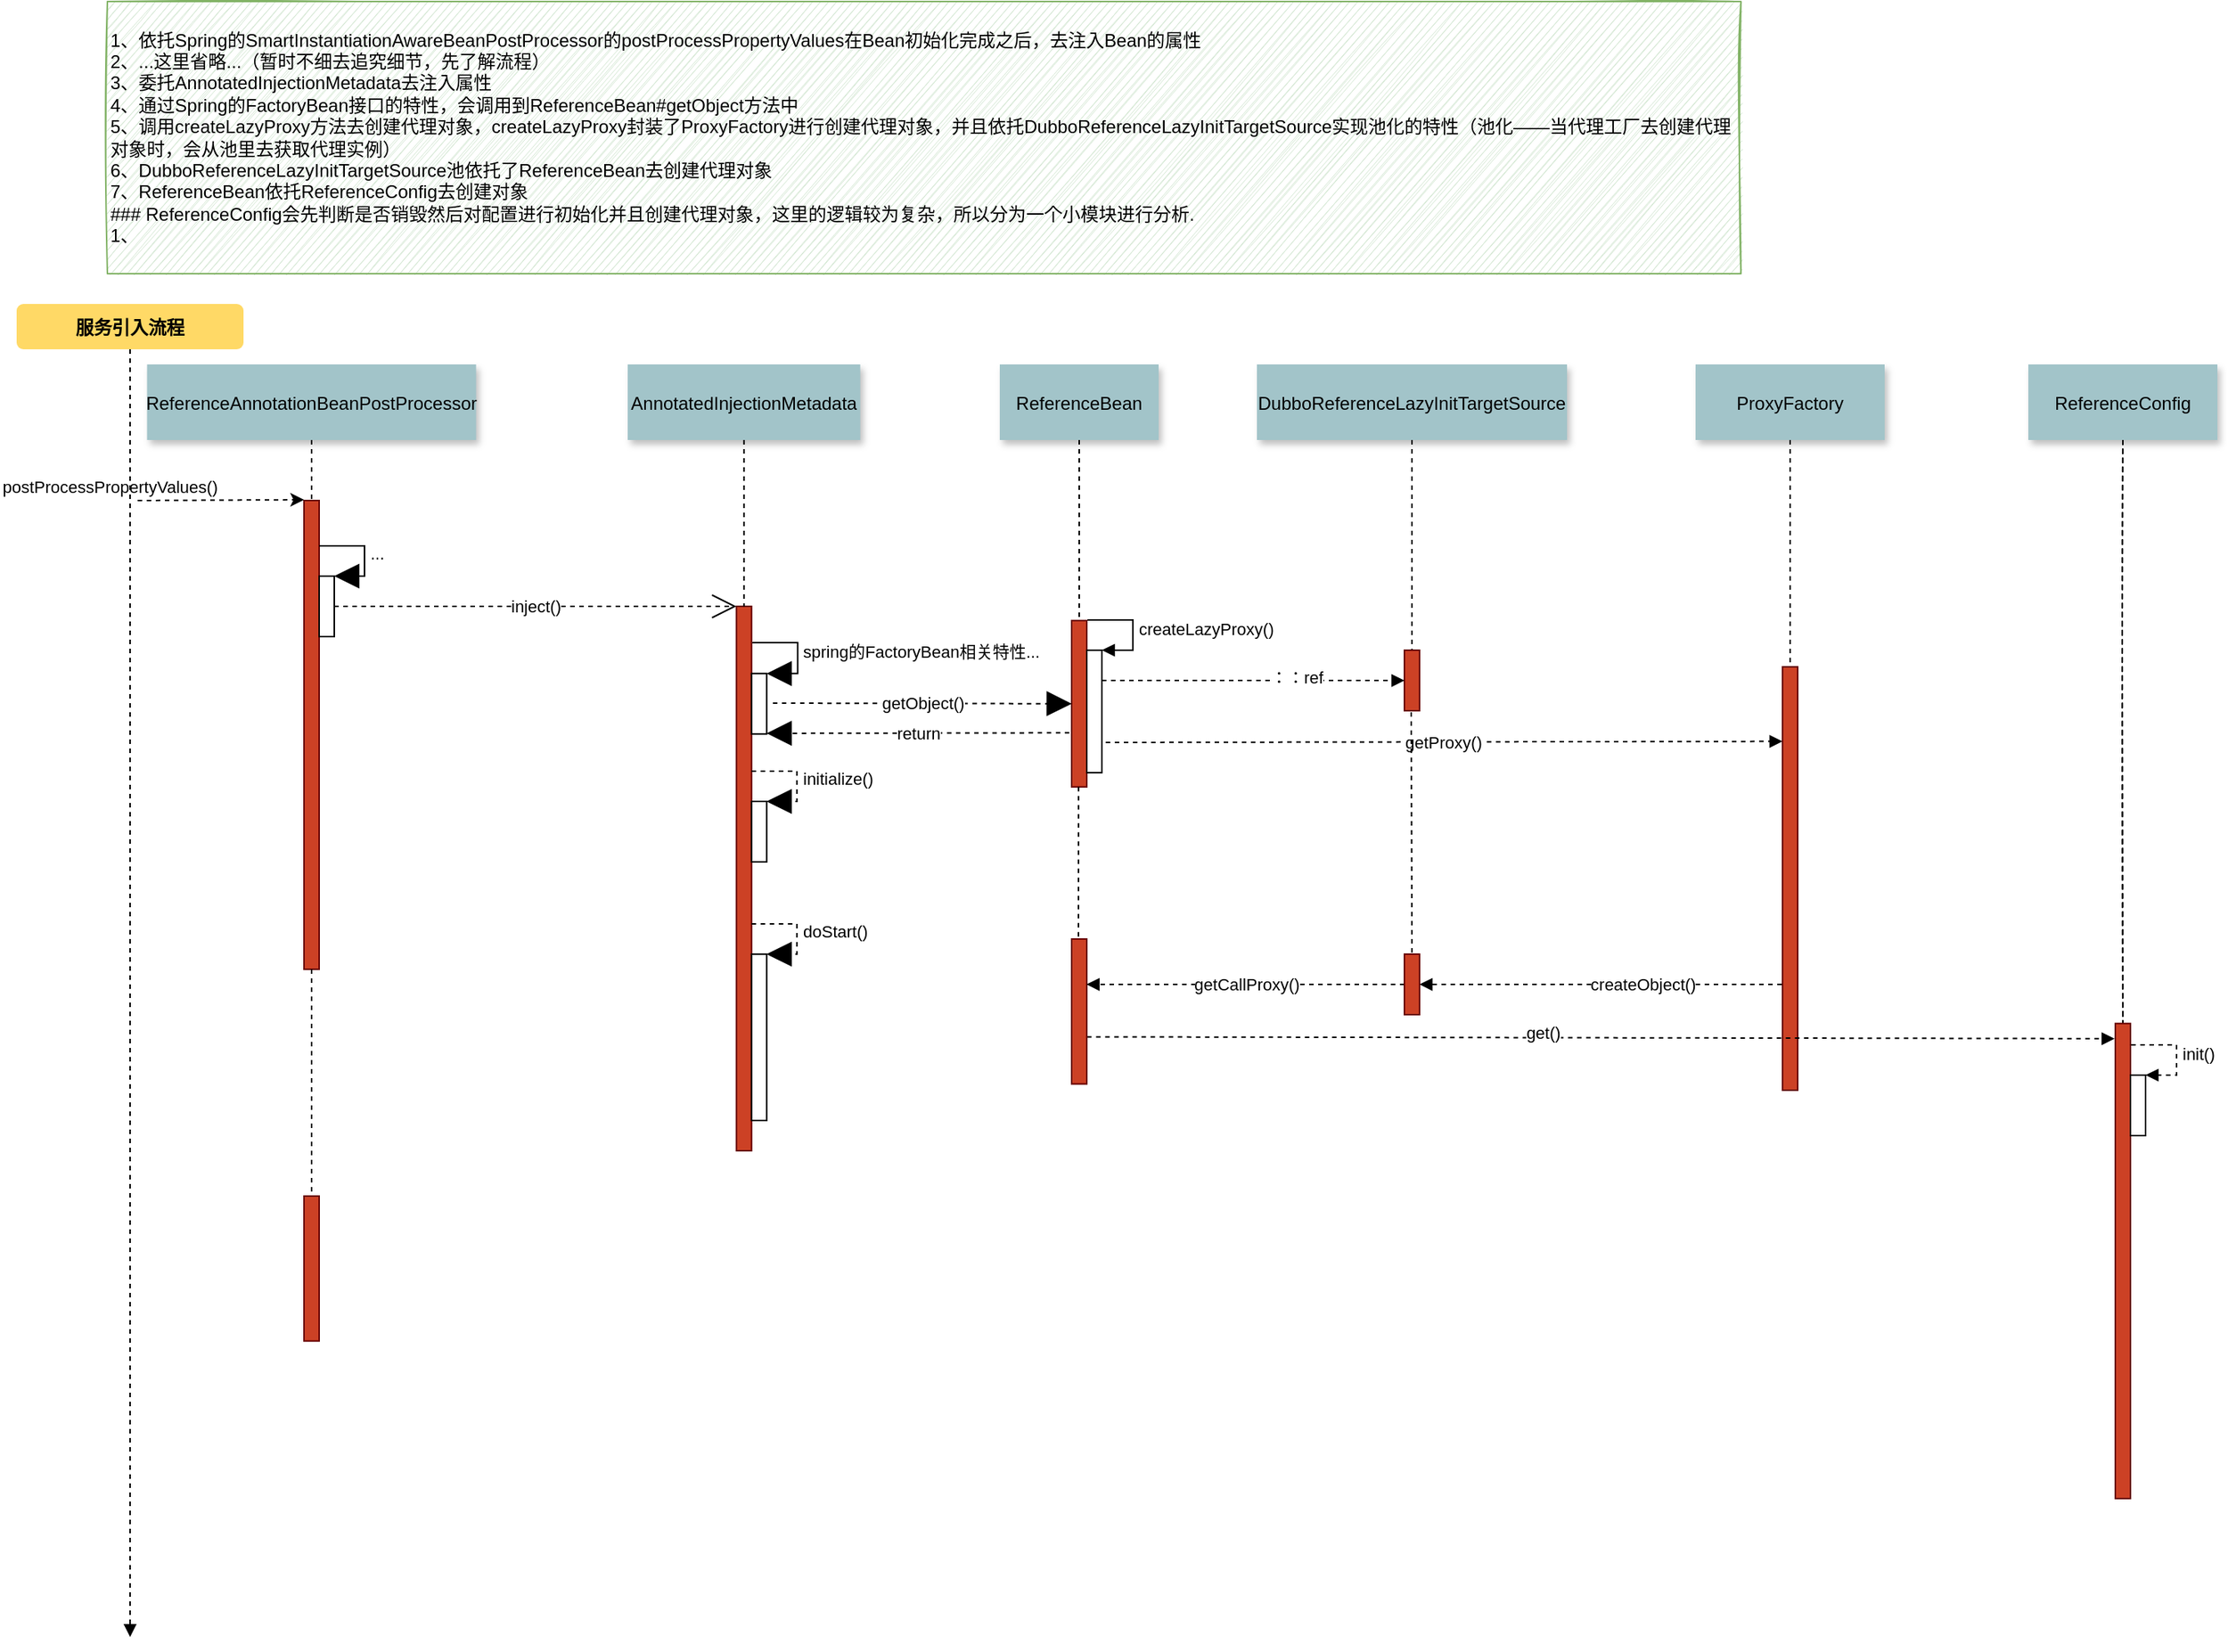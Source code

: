 <mxfile version="15.3.7" type="github">
  <diagram id="JUJrl8eJQjRaIK8pXW79" name="Page-1">
    <mxGraphModel dx="1108" dy="755" grid="1" gridSize="10" guides="1" tooltips="1" connect="1" arrows="1" fold="1" page="1" pageScale="1" pageWidth="827" pageHeight="1169" math="0" shadow="0">
      <root>
        <mxCell id="0" />
        <mxCell id="1" parent="0" />
        <mxCell id="Fgt7dUo-FOWLhd6uusIV-9" value="" style="fillColor=#CC4125;strokeColor=#660000" vertex="1" parent="1">
          <mxGeometry x="200" y="540" width="10" height="310" as="geometry" />
        </mxCell>
        <mxCell id="Fgt7dUo-FOWLhd6uusIV-10" value="postProcessPropertyValues()" style="edgeStyle=none;verticalLabelPosition=top;verticalAlign=bottom;labelPosition=left;align=right;dashed=1;" edge="1" parent="1">
          <mxGeometry x="110" y="439.5" width="100" height="100" as="geometry">
            <mxPoint x="90" y="540" as="sourcePoint" />
            <mxPoint x="200" y="539.5" as="targetPoint" />
          </mxGeometry>
        </mxCell>
        <mxCell id="Fgt7dUo-FOWLhd6uusIV-11" value="ReferenceAnnotationBeanPostProcessor" style="shadow=1;fillColor=#A2C4C9;strokeColor=none" vertex="1" parent="1">
          <mxGeometry x="96.25" y="450" width="217.5" height="50" as="geometry" />
        </mxCell>
        <mxCell id="Fgt7dUo-FOWLhd6uusIV-12" value="" style="fillColor=#CC4125;strokeColor=#660000" vertex="1" parent="1">
          <mxGeometry x="485.87" y="610" width="10" height="360" as="geometry" />
        </mxCell>
        <mxCell id="Fgt7dUo-FOWLhd6uusIV-13" value="AnnotatedInjectionMetadata" style="shadow=1;fillColor=#A2C4C9;strokeColor=none" vertex="1" parent="1">
          <mxGeometry x="414" y="450" width="153.75" height="50" as="geometry" />
        </mxCell>
        <mxCell id="Fgt7dUo-FOWLhd6uusIV-14" value="" style="edgeStyle=none;endArrow=none;dashed=1" edge="1" parent="1" source="Fgt7dUo-FOWLhd6uusIV-13" target="Fgt7dUo-FOWLhd6uusIV-12">
          <mxGeometry x="358.205" y="555" width="100" height="100" as="geometry">
            <mxPoint x="433.129" y="500" as="sourcePoint" />
            <mxPoint x="433.446" y="555" as="targetPoint" />
          </mxGeometry>
        </mxCell>
        <mxCell id="Fgt7dUo-FOWLhd6uusIV-15" value="return" style="edgeStyle=none;curved=1;rounded=0;orthogonalLoop=1;jettySize=auto;html=1;exitX=-0.158;exitY=0.675;exitDx=0;exitDy=0;entryX=1;entryY=0.99;entryDx=0;entryDy=0;entryPerimeter=0;endArrow=block;startSize=14;endSize=14;sourcePerimeterSpacing=8;targetPerimeterSpacing=8;endFill=1;dashed=1;exitPerimeter=0;" edge="1" parent="1" source="Fgt7dUo-FOWLhd6uusIV-16" target="Fgt7dUo-FOWLhd6uusIV-32">
          <mxGeometry relative="1" as="geometry" />
        </mxCell>
        <mxCell id="Fgt7dUo-FOWLhd6uusIV-61" style="edgeStyle=none;rounded=0;sketch=1;orthogonalLoop=1;jettySize=auto;html=1;entryX=0.5;entryY=0;entryDx=0;entryDy=0;dashed=1;strokeColor=none;" edge="1" parent="1" source="Fgt7dUo-FOWLhd6uusIV-16" target="Fgt7dUo-FOWLhd6uusIV-60">
          <mxGeometry relative="1" as="geometry" />
        </mxCell>
        <mxCell id="Fgt7dUo-FOWLhd6uusIV-16" value="" style="fillColor=#CC4125;strokeColor=#660000" vertex="1" parent="1">
          <mxGeometry x="707.5" y="619.39" width="10" height="110" as="geometry" />
        </mxCell>
        <mxCell id="Fgt7dUo-FOWLhd6uusIV-17" value="ReferenceBean" style="shadow=1;fillColor=#A2C4C9;strokeColor=none" vertex="1" parent="1">
          <mxGeometry x="660" y="450" width="105" height="50" as="geometry" />
        </mxCell>
        <mxCell id="Fgt7dUo-FOWLhd6uusIV-18" value="" style="edgeStyle=none;endArrow=none;dashed=1" edge="1" parent="1" source="Fgt7dUo-FOWLhd6uusIV-17" target="Fgt7dUo-FOWLhd6uusIV-16">
          <mxGeometry x="676.988" y="565" width="100" height="100" as="geometry">
            <mxPoint x="737.153" y="500" as="sourcePoint" />
            <mxPoint x="737.153" y="650" as="targetPoint" />
          </mxGeometry>
        </mxCell>
        <mxCell id="Fgt7dUo-FOWLhd6uusIV-19" value="DubboReferenceLazyInitTargetSource" style="shadow=1;fillColor=#A2C4C9;strokeColor=none" vertex="1" parent="1">
          <mxGeometry x="830" y="450" width="205" height="50" as="geometry" />
        </mxCell>
        <mxCell id="Fgt7dUo-FOWLhd6uusIV-20" value="" style="edgeStyle=none;endArrow=none;dashed=1" edge="1" parent="1" source="Fgt7dUo-FOWLhd6uusIV-19" target="Fgt7dUo-FOWLhd6uusIV-21">
          <mxGeometry x="877.335" y="555" width="100" height="100" as="geometry">
            <mxPoint x="952.259" y="500" as="sourcePoint" />
            <mxPoint x="952.576" y="555" as="targetPoint" />
          </mxGeometry>
        </mxCell>
        <mxCell id="Fgt7dUo-FOWLhd6uusIV-21" value="" style="fillColor=#CC4125;strokeColor=#660000" vertex="1" parent="1">
          <mxGeometry x="927.5" y="639.004" width="10" height="40" as="geometry" />
        </mxCell>
        <mxCell id="Fgt7dUo-FOWLhd6uusIV-22" value="" style="edgeStyle=elbowEdgeStyle;elbow=horizontal;endArrow=none;dashed=1" edge="1" parent="1" source="Fgt7dUo-FOWLhd6uusIV-11" target="Fgt7dUo-FOWLhd6uusIV-9">
          <mxGeometry x="230.0" y="700" width="100" height="100" as="geometry">
            <mxPoint x="230.0" y="800" as="sourcePoint" />
            <mxPoint x="330" y="700" as="targetPoint" />
          </mxGeometry>
        </mxCell>
        <mxCell id="Fgt7dUo-FOWLhd6uusIV-23" value="" style="edgeStyle=none;dashed=1;endArrow=none;entryX=0.5;entryY=0;entryDx=0;entryDy=0;" edge="1" parent="1" source="Fgt7dUo-FOWLhd6uusIV-9" target="Fgt7dUo-FOWLhd6uusIV-28">
          <mxGeometry x="50" y="690" width="100" height="100" as="geometry">
            <mxPoint x="50" y="790" as="sourcePoint" />
            <mxPoint x="205" y="750" as="targetPoint" />
          </mxGeometry>
        </mxCell>
        <mxCell id="Fgt7dUo-FOWLhd6uusIV-82" style="edgeStyle=none;rounded=0;sketch=0;orthogonalLoop=1;jettySize=auto;html=1;dashed=1;startArrow=none;startFill=0;endArrow=block;endFill=1;shadow=0;" edge="1" parent="1" source="Fgt7dUo-FOWLhd6uusIV-24">
          <mxGeometry relative="1" as="geometry">
            <mxPoint x="85" y="1291.569" as="targetPoint" />
          </mxGeometry>
        </mxCell>
        <mxCell id="Fgt7dUo-FOWLhd6uusIV-24" value="服务引入流程" style="rounded=1;fontStyle=1;fillColor=#FFD966;strokeColor=none" vertex="1" parent="1">
          <mxGeometry x="10" y="410" width="150" height="30" as="geometry" />
        </mxCell>
        <mxCell id="Fgt7dUo-FOWLhd6uusIV-25" value="inject()" style="edgeStyle=none;curved=1;rounded=0;orthogonalLoop=1;jettySize=auto;html=1;endArrow=open;startSize=14;endSize=14;sourcePerimeterSpacing=8;targetPerimeterSpacing=8;entryX=0;entryY=0;entryDx=0;entryDy=0;dashed=1;" edge="1" parent="1" target="Fgt7dUo-FOWLhd6uusIV-12">
          <mxGeometry relative="1" as="geometry">
            <mxPoint x="220" y="610" as="sourcePoint" />
            <mxPoint x="450" y="610" as="targetPoint" />
          </mxGeometry>
        </mxCell>
        <mxCell id="Fgt7dUo-FOWLhd6uusIV-26" value="" style="html=1;points=[];perimeter=orthogonalPerimeter;hachureGap=4;pointerEvents=0;" vertex="1" parent="1">
          <mxGeometry x="210" y="590" width="10" height="40" as="geometry" />
        </mxCell>
        <mxCell id="Fgt7dUo-FOWLhd6uusIV-27" value="..." style="edgeStyle=orthogonalEdgeStyle;html=1;align=left;spacingLeft=2;endArrow=block;rounded=0;entryX=1;entryY=0;startSize=14;endSize=14;sourcePerimeterSpacing=8;targetPerimeterSpacing=8;" edge="1" parent="1" target="Fgt7dUo-FOWLhd6uusIV-26">
          <mxGeometry relative="1" as="geometry">
            <mxPoint x="210" y="570" as="sourcePoint" />
            <Array as="points">
              <mxPoint x="240" y="570" />
            </Array>
          </mxGeometry>
        </mxCell>
        <mxCell id="Fgt7dUo-FOWLhd6uusIV-28" value="" style="fillColor=#CC4125;strokeColor=#660000" vertex="1" parent="1">
          <mxGeometry x="200" y="999.997" width="10" height="95.833" as="geometry" />
        </mxCell>
        <mxCell id="Fgt7dUo-FOWLhd6uusIV-31" value="getObject()" style="edgeStyle=none;curved=1;rounded=0;orthogonalLoop=1;jettySize=auto;html=1;entryX=0;entryY=0.5;entryDx=0;entryDy=0;endArrow=block;startSize=14;endSize=14;sourcePerimeterSpacing=8;targetPerimeterSpacing=8;endFill=1;dashed=1;" edge="1" parent="1" target="Fgt7dUo-FOWLhd6uusIV-16">
          <mxGeometry relative="1" as="geometry">
            <mxPoint x="510" y="674" as="sourcePoint" />
          </mxGeometry>
        </mxCell>
        <mxCell id="Fgt7dUo-FOWLhd6uusIV-32" value="" style="html=1;points=[];perimeter=orthogonalPerimeter;hachureGap=4;pointerEvents=0;" vertex="1" parent="1">
          <mxGeometry x="495.87" y="654.39" width="10" height="40" as="geometry" />
        </mxCell>
        <mxCell id="Fgt7dUo-FOWLhd6uusIV-33" value="spring的FactoryBean相关特性..." style="edgeStyle=orthogonalEdgeStyle;html=1;align=left;spacingLeft=2;endArrow=block;rounded=0;entryX=1;entryY=0;startSize=14;endSize=14;sourcePerimeterSpacing=8;targetPerimeterSpacing=8;" edge="1" parent="1" target="Fgt7dUo-FOWLhd6uusIV-32">
          <mxGeometry relative="1" as="geometry">
            <mxPoint x="496.37" y="634.0" as="sourcePoint" />
            <Array as="points">
              <mxPoint x="526.37" y="634" />
            </Array>
          </mxGeometry>
        </mxCell>
        <mxCell id="Fgt7dUo-FOWLhd6uusIV-34" value="" style="html=1;points=[];perimeter=orthogonalPerimeter;hachureGap=4;pointerEvents=0;" vertex="1" parent="1">
          <mxGeometry x="495.87" y="739" width="10" height="40" as="geometry" />
        </mxCell>
        <mxCell id="Fgt7dUo-FOWLhd6uusIV-35" value="initialize()" style="edgeStyle=orthogonalEdgeStyle;html=1;align=left;spacingLeft=2;endArrow=block;rounded=0;entryX=1;entryY=0;startSize=14;endSize=14;sourcePerimeterSpacing=8;targetPerimeterSpacing=8;dashed=1;" edge="1" parent="1" target="Fgt7dUo-FOWLhd6uusIV-34">
          <mxGeometry relative="1" as="geometry">
            <mxPoint x="495.87" y="719.0" as="sourcePoint" />
            <Array as="points">
              <mxPoint x="525.87" y="719" />
            </Array>
          </mxGeometry>
        </mxCell>
        <mxCell id="Fgt7dUo-FOWLhd6uusIV-38" value="" style="html=1;points=[];perimeter=orthogonalPerimeter;hachureGap=4;pointerEvents=0;" vertex="1" parent="1">
          <mxGeometry x="495.87" y="840" width="10" height="110" as="geometry" />
        </mxCell>
        <mxCell id="Fgt7dUo-FOWLhd6uusIV-39" value="doStart()" style="edgeStyle=orthogonalEdgeStyle;html=1;align=left;spacingLeft=2;endArrow=block;rounded=0;entryX=1;entryY=0;startSize=14;endSize=14;sourcePerimeterSpacing=8;targetPerimeterSpacing=8;dashed=1;" edge="1" parent="1" target="Fgt7dUo-FOWLhd6uusIV-38">
          <mxGeometry relative="1" as="geometry">
            <mxPoint x="495.87" y="820" as="sourcePoint" />
            <Array as="points">
              <mxPoint x="525.87" y="820" />
            </Array>
          </mxGeometry>
        </mxCell>
        <mxCell id="Fgt7dUo-FOWLhd6uusIV-40" value="1、依托Spring的SmartInstantiationAwareBeanPostProcessor的postProcessPropertyValues在Bean初始化完成之后，去注入Bean的属性&lt;br&gt;2、...这里省略...（暂时不细去追究细节，先了解流程）&lt;br&gt;3、委托AnnotatedInjectionMetadata去注入属性&lt;br&gt;4、通过Spring的FactoryBean接口的特性，会调用到ReferenceBean#getObject方法中&lt;br&gt;5、调用createLazyProxy方法去创建代理对象，createLazyProxy封装了ProxyFactory进行创建代理对象，并且依托DubboReferenceLazyInitTargetSource实现池化的特性（池化——当代理工厂去创建代理对象时，会从池里去获取代理实例）&lt;br&gt;6、DubboReferenceLazyInitTargetSource池依托了ReferenceBean去创建代理对象&lt;br&gt;7、ReferenceBean依托ReferenceConfig去创建对象&lt;br&gt;### ReferenceConfig会先判断是否销毁然后对配置进行初始化并且创建代理对象，这里的逻辑较为复杂，所以分为一个小模块进行分析.&lt;br&gt;1、" style="rounded=0;whiteSpace=wrap;html=1;sketch=1;fillColor=#d5e8d4;strokeColor=#82b366;align=left;" vertex="1" parent="1">
          <mxGeometry x="70" y="210" width="1080" height="180" as="geometry" />
        </mxCell>
        <mxCell id="Fgt7dUo-FOWLhd6uusIV-56" value="getProxy()" style="edgeStyle=none;rounded=0;sketch=0;orthogonalLoop=1;jettySize=auto;html=1;dashed=1;endArrow=block;endFill=1;entryX=-0.007;entryY=0.176;entryDx=0;entryDy=0;entryPerimeter=0;shadow=0;" edge="1" parent="1" target="Fgt7dUo-FOWLhd6uusIV-50">
          <mxGeometry relative="1" as="geometry">
            <mxPoint x="730" y="700" as="sourcePoint" />
            <mxPoint x="1170" y="700" as="targetPoint" />
          </mxGeometry>
        </mxCell>
        <mxCell id="Fgt7dUo-FOWLhd6uusIV-65" style="edgeStyle=none;rounded=0;sketch=0;orthogonalLoop=1;jettySize=auto;html=1;entryX=0;entryY=0.5;entryDx=0;entryDy=0;dashed=1;startArrow=baseDash;startFill=0;endArrow=block;endFill=1;" edge="1" parent="1" source="Fgt7dUo-FOWLhd6uusIV-46" target="Fgt7dUo-FOWLhd6uusIV-21">
          <mxGeometry relative="1" as="geometry" />
        </mxCell>
        <mxCell id="Fgt7dUo-FOWLhd6uusIV-66" value="：：ref" style="edgeLabel;html=1;align=center;verticalAlign=middle;resizable=0;points=[];" vertex="1" connectable="0" parent="Fgt7dUo-FOWLhd6uusIV-65">
          <mxGeometry x="0.286" y="2" relative="1" as="geometry">
            <mxPoint as="offset" />
          </mxGeometry>
        </mxCell>
        <mxCell id="Fgt7dUo-FOWLhd6uusIV-46" value="" style="html=1;points=[];perimeter=orthogonalPerimeter;rounded=0;sketch=0;" vertex="1" parent="1">
          <mxGeometry x="717.5" y="639" width="10" height="81" as="geometry" />
        </mxCell>
        <mxCell id="Fgt7dUo-FOWLhd6uusIV-47" value="createLazyProxy()" style="edgeStyle=orthogonalEdgeStyle;html=1;align=left;spacingLeft=2;endArrow=block;rounded=0;entryX=1;entryY=0;" edge="1" target="Fgt7dUo-FOWLhd6uusIV-46" parent="1">
          <mxGeometry relative="1" as="geometry">
            <mxPoint x="718" y="619" as="sourcePoint" />
            <Array as="points">
              <mxPoint x="748" y="619" />
            </Array>
          </mxGeometry>
        </mxCell>
        <mxCell id="Fgt7dUo-FOWLhd6uusIV-48" value="ProxyFactory" style="shadow=1;fillColor=#A2C4C9;strokeColor=none" vertex="1" parent="1">
          <mxGeometry x="1120" y="450" width="125" height="50" as="geometry" />
        </mxCell>
        <mxCell id="Fgt7dUo-FOWLhd6uusIV-49" value="" style="edgeStyle=none;endArrow=none;dashed=1" edge="1" parent="1" source="Fgt7dUo-FOWLhd6uusIV-48" target="Fgt7dUo-FOWLhd6uusIV-50">
          <mxGeometry x="1127.335" y="555" width="100" height="100" as="geometry">
            <mxPoint x="1202.259" y="500" as="sourcePoint" />
            <mxPoint x="1202.576" y="555" as="targetPoint" />
          </mxGeometry>
        </mxCell>
        <mxCell id="Fgt7dUo-FOWLhd6uusIV-64" style="edgeStyle=none;rounded=0;sketch=0;orthogonalLoop=1;jettySize=auto;html=1;entryX=1;entryY=0.5;entryDx=0;entryDy=0;dashed=1;startArrow=baseDash;startFill=0;endArrow=block;endFill=1;" edge="1" parent="1" target="Fgt7dUo-FOWLhd6uusIV-67">
          <mxGeometry relative="1" as="geometry">
            <mxPoint x="1183" y="860" as="sourcePoint" />
          </mxGeometry>
        </mxCell>
        <mxCell id="Fgt7dUo-FOWLhd6uusIV-70" value="createObject()" style="edgeLabel;html=1;align=center;verticalAlign=middle;resizable=0;points=[];" vertex="1" connectable="0" parent="Fgt7dUo-FOWLhd6uusIV-64">
          <mxGeometry x="-0.197" relative="1" as="geometry">
            <mxPoint as="offset" />
          </mxGeometry>
        </mxCell>
        <mxCell id="Fgt7dUo-FOWLhd6uusIV-50" value="" style="fillColor=#CC4125;strokeColor=#660000" vertex="1" parent="1">
          <mxGeometry x="1177.5" y="650" width="10" height="280" as="geometry" />
        </mxCell>
        <mxCell id="Fgt7dUo-FOWLhd6uusIV-78" style="edgeStyle=none;rounded=1;sketch=0;orthogonalLoop=1;jettySize=auto;html=1;entryX=-0.05;entryY=0.032;entryDx=0;entryDy=0;dashed=1;startArrow=none;startFill=0;endArrow=block;endFill=1;exitX=1.017;exitY=0.675;exitDx=0;exitDy=0;exitPerimeter=0;entryPerimeter=0;" edge="1" parent="1" source="Fgt7dUo-FOWLhd6uusIV-60" target="Fgt7dUo-FOWLhd6uusIV-74">
          <mxGeometry relative="1" as="geometry" />
        </mxCell>
        <mxCell id="Fgt7dUo-FOWLhd6uusIV-79" value="get()" style="edgeLabel;html=1;align=center;verticalAlign=middle;resizable=0;points=[];" vertex="1" connectable="0" parent="Fgt7dUo-FOWLhd6uusIV-78">
          <mxGeometry x="-0.114" y="3" relative="1" as="geometry">
            <mxPoint as="offset" />
          </mxGeometry>
        </mxCell>
        <mxCell id="Fgt7dUo-FOWLhd6uusIV-60" value="" style="fillColor=#CC4125;strokeColor=#660000" vertex="1" parent="1">
          <mxGeometry x="707.5" y="830.007" width="10" height="95.833" as="geometry" />
        </mxCell>
        <mxCell id="Fgt7dUo-FOWLhd6uusIV-63" value="" style="edgeStyle=none;dashed=1;endArrow=none;" edge="1" parent="1">
          <mxGeometry x="557.08" y="569.39" width="100" height="100" as="geometry">
            <mxPoint x="712.08" y="729.39" as="sourcePoint" />
            <mxPoint x="712" y="830" as="targetPoint" />
          </mxGeometry>
        </mxCell>
        <mxCell id="Fgt7dUo-FOWLhd6uusIV-72" value="getCallProxy()" style="edgeStyle=none;rounded=0;sketch=0;orthogonalLoop=1;jettySize=auto;html=1;dashed=1;startArrow=baseDash;startFill=0;endArrow=block;endFill=1;entryX=0.986;entryY=0.313;entryDx=0;entryDy=0;entryPerimeter=0;" edge="1" parent="1" source="Fgt7dUo-FOWLhd6uusIV-67" target="Fgt7dUo-FOWLhd6uusIV-60">
          <mxGeometry relative="1" as="geometry">
            <mxPoint x="720" y="860" as="targetPoint" />
          </mxGeometry>
        </mxCell>
        <mxCell id="Fgt7dUo-FOWLhd6uusIV-67" value="" style="fillColor=#CC4125;strokeColor=#660000" vertex="1" parent="1">
          <mxGeometry x="927.5" y="840.004" width="10" height="40" as="geometry" />
        </mxCell>
        <mxCell id="Fgt7dUo-FOWLhd6uusIV-69" value="" style="edgeStyle=none;dashed=1;endArrow=none;entryX=0.5;entryY=0;entryDx=0;entryDy=0;" edge="1" parent="1" target="Fgt7dUo-FOWLhd6uusIV-67">
          <mxGeometry x="777.16" y="508.39" width="100" height="100" as="geometry">
            <mxPoint x="932" y="680" as="sourcePoint" />
            <mxPoint x="932" y="810" as="targetPoint" />
          </mxGeometry>
        </mxCell>
        <mxCell id="Fgt7dUo-FOWLhd6uusIV-75" style="edgeStyle=none;rounded=0;sketch=1;orthogonalLoop=1;jettySize=auto;html=1;entryX=0.5;entryY=0;entryDx=0;entryDy=0;dashed=1;startArrow=none;startFill=0;endArrow=none;endFill=0;" edge="1" parent="1" source="Fgt7dUo-FOWLhd6uusIV-73" target="Fgt7dUo-FOWLhd6uusIV-74">
          <mxGeometry relative="1" as="geometry" />
        </mxCell>
        <mxCell id="Fgt7dUo-FOWLhd6uusIV-73" value="ReferenceConfig" style="shadow=1;fillColor=#A2C4C9;strokeColor=none" vertex="1" parent="1">
          <mxGeometry x="1340" y="450" width="125" height="50" as="geometry" />
        </mxCell>
        <mxCell id="Fgt7dUo-FOWLhd6uusIV-74" value="" style="fillColor=#CC4125;strokeColor=#660000" vertex="1" parent="1">
          <mxGeometry x="1397.5" y="885.84" width="10" height="314.16" as="geometry" />
        </mxCell>
        <mxCell id="Fgt7dUo-FOWLhd6uusIV-80" value="" style="html=1;points=[];perimeter=orthogonalPerimeter;rounded=0;sketch=0;" vertex="1" parent="1">
          <mxGeometry x="1407.5" y="920" width="10" height="40" as="geometry" />
        </mxCell>
        <mxCell id="Fgt7dUo-FOWLhd6uusIV-81" value="init()" style="edgeStyle=orthogonalEdgeStyle;html=1;align=left;spacingLeft=2;endArrow=block;rounded=0;entryX=1;entryY=0;dashed=1;" edge="1" target="Fgt7dUo-FOWLhd6uusIV-80" parent="1">
          <mxGeometry relative="1" as="geometry">
            <mxPoint x="1408" y="900" as="sourcePoint" />
            <Array as="points">
              <mxPoint x="1438" y="900" />
            </Array>
          </mxGeometry>
        </mxCell>
      </root>
    </mxGraphModel>
  </diagram>
</mxfile>
